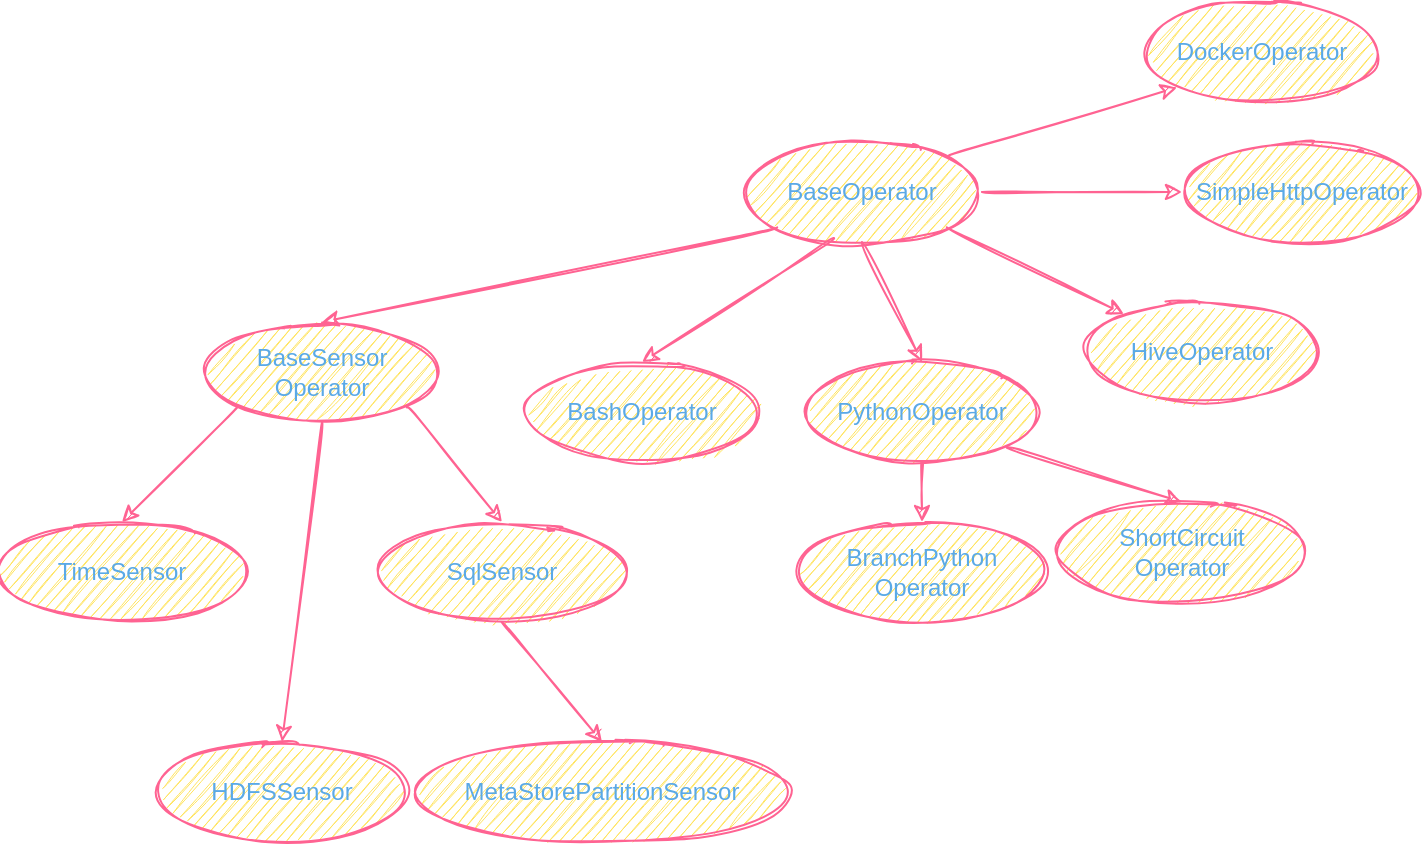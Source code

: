 <mxfile version="14.4.9" type="github">
  <diagram id="jUyntTu2IAr7XHMMcjzN" name="Page-1">
    <mxGraphModel dx="1001" dy="709" grid="0" gridSize="10" guides="1" tooltips="1" connect="1" arrows="1" fold="1" page="1" pageScale="1" pageWidth="1100" pageHeight="1700" math="0" shadow="0">
      <root>
        <mxCell id="0" />
        <mxCell id="1" parent="0" />
        <mxCell id="h-C5t-8KYluRM9sZqnQ6-1" value="BaseOperator" style="ellipse;whiteSpace=wrap;html=1;fillColor=#FFE45E;strokeColor=#FF6392;fontColor=#5AA9E6;sketch=1;rounded=1;" vertex="1" parent="1">
          <mxGeometry x="550" y="150" width="120" height="50" as="geometry" />
        </mxCell>
        <mxCell id="h-C5t-8KYluRM9sZqnQ6-2" value="BaseSensor&lt;br&gt;Operator" style="ellipse;whiteSpace=wrap;html=1;fillColor=#FFE45E;strokeColor=#FF6392;fontColor=#5AA9E6;sketch=1;rounded=1;" vertex="1" parent="1">
          <mxGeometry x="280" y="240" width="120" height="50" as="geometry" />
        </mxCell>
        <mxCell id="h-C5t-8KYluRM9sZqnQ6-5" value="BashOperator" style="ellipse;whiteSpace=wrap;html=1;fillColor=#FFE45E;strokeColor=#FF6392;fontColor=#5AA9E6;sketch=1;rounded=1;" vertex="1" parent="1">
          <mxGeometry x="440" y="260" width="120" height="50" as="geometry" />
        </mxCell>
        <mxCell id="h-C5t-8KYluRM9sZqnQ6-6" value="SimpleHttpOperator" style="ellipse;whiteSpace=wrap;html=1;fillColor=#FFE45E;strokeColor=#FF6392;fontColor=#5AA9E6;sketch=1;rounded=1;" vertex="1" parent="1">
          <mxGeometry x="770" y="150" width="120" height="50" as="geometry" />
        </mxCell>
        <mxCell id="h-C5t-8KYluRM9sZqnQ6-7" value="HiveOperator" style="ellipse;whiteSpace=wrap;html=1;fillColor=#FFE45E;strokeColor=#FF6392;fontColor=#5AA9E6;sketch=1;rounded=1;" vertex="1" parent="1">
          <mxGeometry x="720" y="230" width="120" height="50" as="geometry" />
        </mxCell>
        <mxCell id="h-C5t-8KYluRM9sZqnQ6-8" value="PythonOperator" style="ellipse;whiteSpace=wrap;html=1;fillColor=#FFE45E;strokeColor=#FF6392;fontColor=#5AA9E6;sketch=1;rounded=1;" vertex="1" parent="1">
          <mxGeometry x="580" y="260" width="120" height="50" as="geometry" />
        </mxCell>
        <mxCell id="h-C5t-8KYluRM9sZqnQ6-9" value="DockerOperator" style="ellipse;whiteSpace=wrap;html=1;fillColor=#FFE45E;strokeColor=#FF6392;fontColor=#5AA9E6;sketch=1;rounded=1;" vertex="1" parent="1">
          <mxGeometry x="750" y="80" width="120" height="50" as="geometry" />
        </mxCell>
        <mxCell id="h-C5t-8KYluRM9sZqnQ6-10" value="SqlSensor" style="ellipse;whiteSpace=wrap;html=1;fillColor=#FFE45E;strokeColor=#FF6392;fontColor=#5AA9E6;sketch=1;rounded=1;" vertex="1" parent="1">
          <mxGeometry x="370" y="340" width="120" height="50" as="geometry" />
        </mxCell>
        <mxCell id="h-C5t-8KYluRM9sZqnQ6-11" value="TimeSensor&lt;br&gt;" style="ellipse;whiteSpace=wrap;html=1;fillColor=#FFE45E;strokeColor=#FF6392;fontColor=#5AA9E6;sketch=1;rounded=1;" vertex="1" parent="1">
          <mxGeometry x="180" y="340" width="120" height="50" as="geometry" />
        </mxCell>
        <mxCell id="h-C5t-8KYluRM9sZqnQ6-12" value="HDFSSensor" style="ellipse;whiteSpace=wrap;html=1;fillColor=#FFE45E;strokeColor=#FF6392;fontColor=#5AA9E6;sketch=1;rounded=1;" vertex="1" parent="1">
          <mxGeometry x="260" y="450" width="120" height="50" as="geometry" />
        </mxCell>
        <mxCell id="h-C5t-8KYluRM9sZqnQ6-13" value="BranchPython&lt;br&gt;Operator" style="ellipse;whiteSpace=wrap;html=1;fillColor=#FFE45E;strokeColor=#FF6392;fontColor=#5AA9E6;sketch=1;rounded=1;" vertex="1" parent="1">
          <mxGeometry x="580" y="340" width="120" height="50" as="geometry" />
        </mxCell>
        <mxCell id="h-C5t-8KYluRM9sZqnQ6-14" value="ShortCircuit&lt;br&gt;Operator" style="ellipse;whiteSpace=wrap;html=1;fillColor=#FFE45E;strokeColor=#FF6392;fontColor=#5AA9E6;sketch=1;rounded=1;" vertex="1" parent="1">
          <mxGeometry x="710" y="330" width="120" height="50" as="geometry" />
        </mxCell>
        <mxCell id="h-C5t-8KYluRM9sZqnQ6-15" value="MetaStorePartitionSensor" style="ellipse;whiteSpace=wrap;html=1;fillColor=#FFE45E;strokeColor=#FF6392;fontColor=#5AA9E6;sketch=1;rounded=1;" vertex="1" parent="1">
          <mxGeometry x="390" y="450" width="180" height="50" as="geometry" />
        </mxCell>
        <mxCell id="h-C5t-8KYluRM9sZqnQ6-16" value="" style="endArrow=classic;html=1;exitX=0.5;exitY=1;exitDx=0;exitDy=0;entryX=0.5;entryY=0;entryDx=0;entryDy=0;strokeColor=#FF6392;fontColor=#5AA9E6;sketch=1;curved=1;" edge="1" parent="1" source="h-C5t-8KYluRM9sZqnQ6-1" target="h-C5t-8KYluRM9sZqnQ6-8">
          <mxGeometry width="50" height="50" relative="1" as="geometry">
            <mxPoint x="480" y="440" as="sourcePoint" />
            <mxPoint x="530" y="390" as="targetPoint" />
          </mxGeometry>
        </mxCell>
        <mxCell id="h-C5t-8KYluRM9sZqnQ6-17" value="" style="endArrow=classic;html=1;entryX=0.5;entryY=0;entryDx=0;entryDy=0;strokeColor=#FF6392;fontColor=#5AA9E6;sketch=1;curved=1;" edge="1" parent="1" target="h-C5t-8KYluRM9sZqnQ6-5">
          <mxGeometry width="50" height="50" relative="1" as="geometry">
            <mxPoint x="596" y="198" as="sourcePoint" />
            <mxPoint x="340" y="210" as="targetPoint" />
          </mxGeometry>
        </mxCell>
        <mxCell id="h-C5t-8KYluRM9sZqnQ6-18" value="" style="endArrow=classic;html=1;exitX=0;exitY=1;exitDx=0;exitDy=0;entryX=0.5;entryY=0;entryDx=0;entryDy=0;strokeColor=#FF6392;fontColor=#5AA9E6;sketch=1;curved=1;" edge="1" parent="1" source="h-C5t-8KYluRM9sZqnQ6-1" target="h-C5t-8KYluRM9sZqnQ6-2">
          <mxGeometry width="50" height="50" relative="1" as="geometry">
            <mxPoint x="220" y="180" as="sourcePoint" />
            <mxPoint x="270" y="130" as="targetPoint" />
          </mxGeometry>
        </mxCell>
        <mxCell id="h-C5t-8KYluRM9sZqnQ6-19" value="" style="endArrow=classic;html=1;exitX=1;exitY=0;exitDx=0;exitDy=0;entryX=0;entryY=1;entryDx=0;entryDy=0;strokeColor=#FF6392;fontColor=#5AA9E6;sketch=1;curved=1;" edge="1" parent="1" source="h-C5t-8KYluRM9sZqnQ6-1" target="h-C5t-8KYluRM9sZqnQ6-9">
          <mxGeometry width="50" height="50" relative="1" as="geometry">
            <mxPoint x="590" y="130" as="sourcePoint" />
            <mxPoint x="640" y="80" as="targetPoint" />
          </mxGeometry>
        </mxCell>
        <mxCell id="h-C5t-8KYluRM9sZqnQ6-20" value="" style="endArrow=classic;html=1;exitX=1;exitY=0.5;exitDx=0;exitDy=0;entryX=0;entryY=0.5;entryDx=0;entryDy=0;strokeColor=#FF6392;fontColor=#5AA9E6;sketch=1;curved=1;" edge="1" parent="1" source="h-C5t-8KYluRM9sZqnQ6-1" target="h-C5t-8KYluRM9sZqnQ6-6">
          <mxGeometry width="50" height="50" relative="1" as="geometry">
            <mxPoint x="520" y="130" as="sourcePoint" />
            <mxPoint x="570" y="80" as="targetPoint" />
          </mxGeometry>
        </mxCell>
        <mxCell id="h-C5t-8KYluRM9sZqnQ6-21" value="" style="endArrow=classic;html=1;exitX=1;exitY=1;exitDx=0;exitDy=0;strokeColor=#FF6392;fontColor=#5AA9E6;sketch=1;curved=1;" edge="1" parent="1" source="h-C5t-8KYluRM9sZqnQ6-1" target="h-C5t-8KYluRM9sZqnQ6-7">
          <mxGeometry width="50" height="50" relative="1" as="geometry">
            <mxPoint x="650" y="230" as="sourcePoint" />
            <mxPoint x="700" y="180" as="targetPoint" />
          </mxGeometry>
        </mxCell>
        <mxCell id="h-C5t-8KYluRM9sZqnQ6-22" value="" style="endArrow=classic;html=1;exitX=0.5;exitY=1;exitDx=0;exitDy=0;strokeColor=#FF6392;fontColor=#5AA9E6;sketch=1;curved=1;" edge="1" parent="1" source="h-C5t-8KYluRM9sZqnQ6-8" target="h-C5t-8KYluRM9sZqnQ6-13">
          <mxGeometry width="50" height="50" relative="1" as="geometry">
            <mxPoint x="700" y="490" as="sourcePoint" />
            <mxPoint x="750" y="440" as="targetPoint" />
          </mxGeometry>
        </mxCell>
        <mxCell id="h-C5t-8KYluRM9sZqnQ6-23" value="" style="endArrow=classic;html=1;exitX=1;exitY=1;exitDx=0;exitDy=0;entryX=0.5;entryY=0;entryDx=0;entryDy=0;strokeColor=#FF6392;fontColor=#5AA9E6;sketch=1;curved=1;" edge="1" parent="1" source="h-C5t-8KYluRM9sZqnQ6-8" target="h-C5t-8KYluRM9sZqnQ6-14">
          <mxGeometry width="50" height="50" relative="1" as="geometry">
            <mxPoint x="620" y="410" as="sourcePoint" />
            <mxPoint x="670" y="360" as="targetPoint" />
          </mxGeometry>
        </mxCell>
        <mxCell id="h-C5t-8KYluRM9sZqnQ6-24" value="" style="endArrow=classic;html=1;exitX=1;exitY=1;exitDx=0;exitDy=0;entryX=0.5;entryY=0;entryDx=0;entryDy=0;strokeColor=#FF6392;fontColor=#5AA9E6;sketch=1;curved=1;" edge="1" parent="1" source="h-C5t-8KYluRM9sZqnQ6-2" target="h-C5t-8KYluRM9sZqnQ6-10">
          <mxGeometry width="50" height="50" relative="1" as="geometry">
            <mxPoint x="360" y="390" as="sourcePoint" />
            <mxPoint x="410" y="340" as="targetPoint" />
          </mxGeometry>
        </mxCell>
        <mxCell id="h-C5t-8KYluRM9sZqnQ6-25" value="" style="endArrow=classic;html=1;entryX=0.5;entryY=0;entryDx=0;entryDy=0;exitX=0;exitY=1;exitDx=0;exitDy=0;strokeColor=#FF6392;fontColor=#5AA9E6;sketch=1;curved=1;" edge="1" parent="1" source="h-C5t-8KYluRM9sZqnQ6-2" target="h-C5t-8KYluRM9sZqnQ6-11">
          <mxGeometry width="50" height="50" relative="1" as="geometry">
            <mxPoint x="370" y="320" as="sourcePoint" />
            <mxPoint x="180" y="240" as="targetPoint" />
          </mxGeometry>
        </mxCell>
        <mxCell id="h-C5t-8KYluRM9sZqnQ6-26" value="" style="endArrow=classic;html=1;exitX=0.5;exitY=1;exitDx=0;exitDy=0;entryX=0.5;entryY=0;entryDx=0;entryDy=0;strokeColor=#FF6392;fontColor=#5AA9E6;sketch=1;curved=1;" edge="1" parent="1" source="h-C5t-8KYluRM9sZqnQ6-2" target="h-C5t-8KYluRM9sZqnQ6-12">
          <mxGeometry width="50" height="50" relative="1" as="geometry">
            <mxPoint x="180" y="500" as="sourcePoint" />
            <mxPoint x="230" y="450" as="targetPoint" />
          </mxGeometry>
        </mxCell>
        <mxCell id="h-C5t-8KYluRM9sZqnQ6-27" value="" style="endArrow=classic;html=1;exitX=0.5;exitY=1;exitDx=0;exitDy=0;entryX=0.5;entryY=0;entryDx=0;entryDy=0;strokeColor=#FF6392;fontColor=#5AA9E6;sketch=1;curved=1;" edge="1" parent="1" source="h-C5t-8KYluRM9sZqnQ6-10" target="h-C5t-8KYluRM9sZqnQ6-15">
          <mxGeometry width="50" height="50" relative="1" as="geometry">
            <mxPoint x="420" y="440" as="sourcePoint" />
            <mxPoint x="470" y="390" as="targetPoint" />
          </mxGeometry>
        </mxCell>
      </root>
    </mxGraphModel>
  </diagram>
</mxfile>
